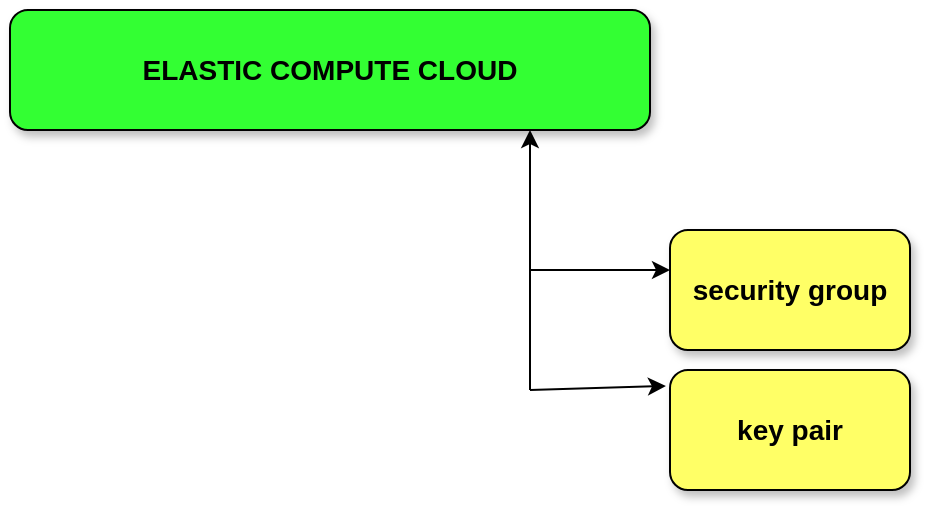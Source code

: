 <mxfile version="14.8.0" type="github">
  <diagram id="cvt76C6HMFeaU1TG3llm" name="Page-1">
    <mxGraphModel dx="1108" dy="482" grid="1" gridSize="10" guides="1" tooltips="1" connect="1" arrows="1" fold="1" page="1" pageScale="1" pageWidth="850" pageHeight="1100" math="0" shadow="0">
      <root>
        <mxCell id="0" />
        <mxCell id="1" parent="0" />
        <mxCell id="6A1dONZtjEPAM7Umv4h2-1" value="&lt;font style=&quot;font-size: 14px&quot;&gt;&lt;b&gt;ELASTIC COMPUTE CLOUD&lt;/b&gt;&lt;/font&gt;" style="rounded=1;whiteSpace=wrap;html=1;shadow=1;fillColor=#33FF33;" vertex="1" parent="1">
          <mxGeometry x="110" y="30" width="320" height="60" as="geometry" />
        </mxCell>
        <mxCell id="6A1dONZtjEPAM7Umv4h2-5" value="" style="endArrow=classic;html=1;" edge="1" parent="1">
          <mxGeometry width="50" height="50" relative="1" as="geometry">
            <mxPoint x="370" y="160" as="sourcePoint" />
            <mxPoint x="370" y="90" as="targetPoint" />
          </mxGeometry>
        </mxCell>
        <mxCell id="6A1dONZtjEPAM7Umv4h2-6" value="" style="endArrow=classic;html=1;" edge="1" parent="1">
          <mxGeometry width="50" height="50" relative="1" as="geometry">
            <mxPoint x="370" y="160" as="sourcePoint" />
            <mxPoint x="440" y="160" as="targetPoint" />
          </mxGeometry>
        </mxCell>
        <mxCell id="6A1dONZtjEPAM7Umv4h2-7" value="&lt;font style=&quot;font-size: 14px&quot;&gt;&lt;b&gt;security group&lt;/b&gt;&lt;/font&gt;" style="rounded=1;whiteSpace=wrap;html=1;shadow=1;fillColor=#FFFF66;" vertex="1" parent="1">
          <mxGeometry x="440" y="140" width="120" height="60" as="geometry" />
        </mxCell>
        <mxCell id="6A1dONZtjEPAM7Umv4h2-8" value="&lt;font style=&quot;font-size: 14px&quot;&gt;&lt;b&gt;key pair&lt;/b&gt;&lt;/font&gt;" style="rounded=1;whiteSpace=wrap;html=1;shadow=1;fillColor=#FFFF66;" vertex="1" parent="1">
          <mxGeometry x="440" y="210" width="120" height="60" as="geometry" />
        </mxCell>
        <mxCell id="6A1dONZtjEPAM7Umv4h2-10" value="" style="endArrow=classic;html=1;entryX=-0.017;entryY=0.133;entryDx=0;entryDy=0;entryPerimeter=0;" edge="1" parent="1" target="6A1dONZtjEPAM7Umv4h2-8">
          <mxGeometry width="50" height="50" relative="1" as="geometry">
            <mxPoint x="370" y="220" as="sourcePoint" />
            <mxPoint x="430" y="220" as="targetPoint" />
          </mxGeometry>
        </mxCell>
        <mxCell id="6A1dONZtjEPAM7Umv4h2-11" value="" style="endArrow=none;html=1;" edge="1" parent="1">
          <mxGeometry width="50" height="50" relative="1" as="geometry">
            <mxPoint x="370" y="220" as="sourcePoint" />
            <mxPoint x="370" y="160" as="targetPoint" />
          </mxGeometry>
        </mxCell>
      </root>
    </mxGraphModel>
  </diagram>
</mxfile>
